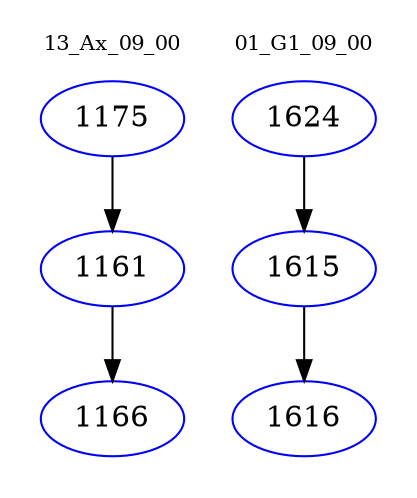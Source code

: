 digraph{
subgraph cluster_0 {
color = white
label = "13_Ax_09_00";
fontsize=10;
T0_1175 [label="1175", color="blue"]
T0_1175 -> T0_1161 [color="black"]
T0_1161 [label="1161", color="blue"]
T0_1161 -> T0_1166 [color="black"]
T0_1166 [label="1166", color="blue"]
}
subgraph cluster_1 {
color = white
label = "01_G1_09_00";
fontsize=10;
T1_1624 [label="1624", color="blue"]
T1_1624 -> T1_1615 [color="black"]
T1_1615 [label="1615", color="blue"]
T1_1615 -> T1_1616 [color="black"]
T1_1616 [label="1616", color="blue"]
}
}
